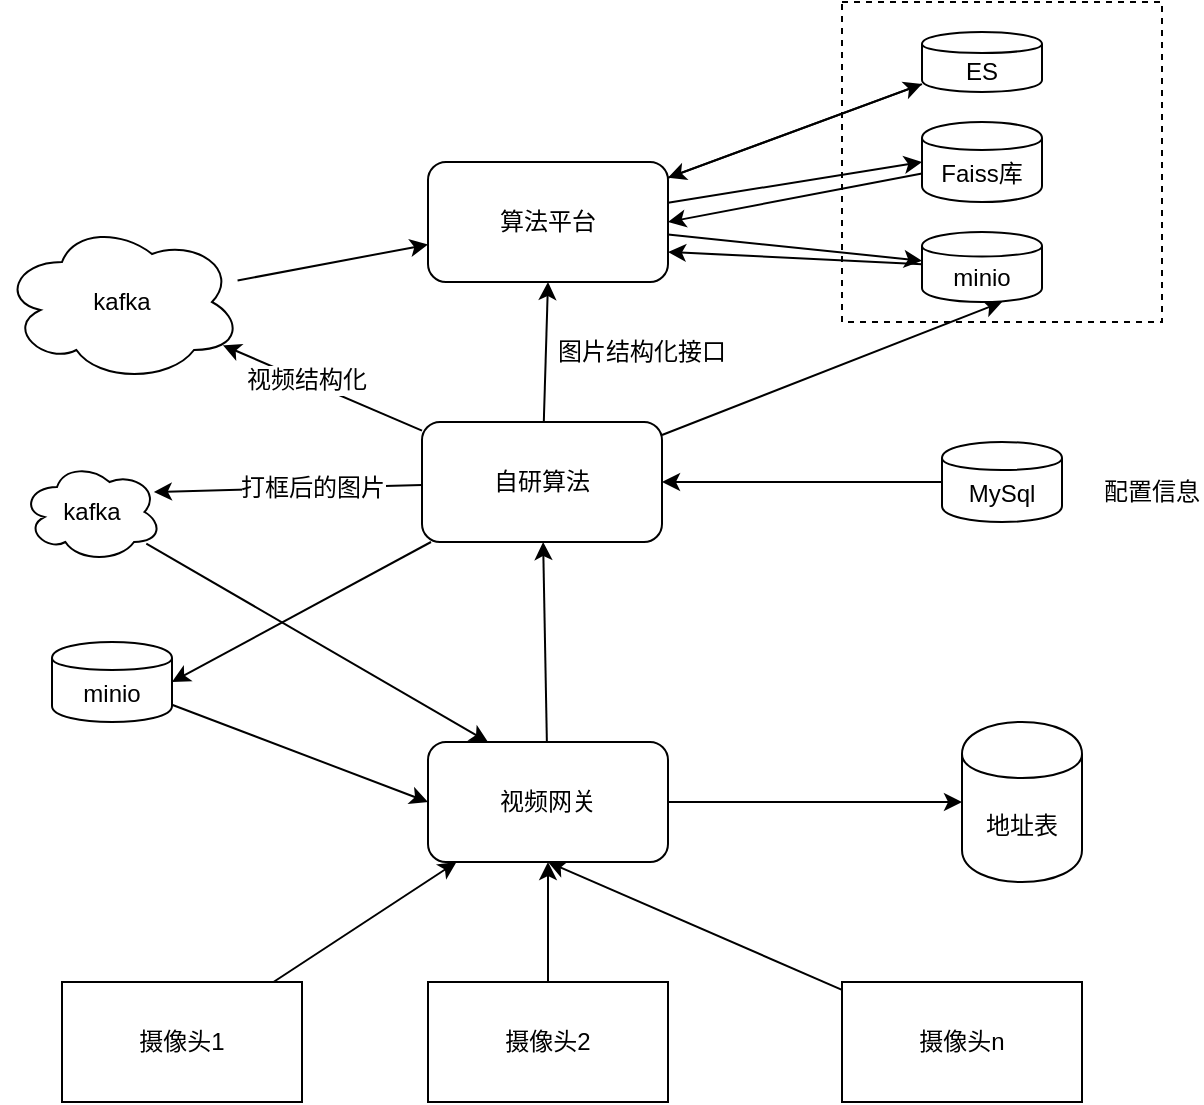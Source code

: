 <mxfile version="11.1.2" type="github"><diagram id="u7p1DEd6afulEDqwYwcf" name="Page-1"><mxGraphModel dx="937" dy="575" grid="1" gridSize="10" guides="1" tooltips="1" connect="1" arrows="1" fold="1" page="1" pageScale="1" pageWidth="827" pageHeight="1169" math="0" shadow="0"><root><mxCell id="0"/><mxCell id="1" parent="0"/><mxCell id="MAFW5EExq2gT35Qe0n1q-27" value="" style="rounded=0;whiteSpace=wrap;html=1;dashed=1;" parent="1" vertex="1"><mxGeometry x="520" y="160" width="160" height="160" as="geometry"/></mxCell><mxCell id="MAFW5EExq2gT35Qe0n1q-16" style="edgeStyle=none;rounded=0;orthogonalLoop=1;jettySize=auto;html=1;entryX=0.5;entryY=1;entryDx=0;entryDy=0;" parent="1" source="MAFW5EExq2gT35Qe0n1q-1" target="MAFW5EExq2gT35Qe0n1q-15" edge="1"><mxGeometry relative="1" as="geometry"/></mxCell><mxCell id="MAFW5EExq2gT35Qe0n1q-19" style="edgeStyle=none;rounded=0;orthogonalLoop=1;jettySize=auto;html=1;" parent="1" source="MAFW5EExq2gT35Qe0n1q-1" target="MAFW5EExq2gT35Qe0n1q-18" edge="1"><mxGeometry relative="1" as="geometry"/></mxCell><mxCell id="MAFW5EExq2gT35Qe0n1q-44" value="视频结构化" style="text;html=1;resizable=0;points=[];align=center;verticalAlign=middle;labelBackgroundColor=#ffffff;" parent="MAFW5EExq2gT35Qe0n1q-19" vertex="1" connectable="0"><mxGeometry x="0.176" y="-1" relative="1" as="geometry"><mxPoint as="offset"/></mxGeometry></mxCell><mxCell id="MAFW5EExq2gT35Qe0n1q-31" style="edgeStyle=none;rounded=0;orthogonalLoop=1;jettySize=auto;html=1;entryX=0.942;entryY=0.3;entryDx=0;entryDy=0;entryPerimeter=0;" parent="1" source="MAFW5EExq2gT35Qe0n1q-1" target="MAFW5EExq2gT35Qe0n1q-30" edge="1"><mxGeometry relative="1" as="geometry"/></mxCell><mxCell id="MAFW5EExq2gT35Qe0n1q-32" value="打框后的图片" style="text;html=1;resizable=0;points=[];align=center;verticalAlign=middle;labelBackgroundColor=#ffffff;" parent="MAFW5EExq2gT35Qe0n1q-31" vertex="1" connectable="0"><mxGeometry x="-0.178" relative="1" as="geometry"><mxPoint as="offset"/></mxGeometry></mxCell><mxCell id="MAFW5EExq2gT35Qe0n1q-34" style="edgeStyle=none;rounded=0;orthogonalLoop=1;jettySize=auto;html=1;entryX=1;entryY=0.5;entryDx=0;entryDy=0;" parent="1" source="MAFW5EExq2gT35Qe0n1q-1" target="MAFW5EExq2gT35Qe0n1q-33" edge="1"><mxGeometry relative="1" as="geometry"/></mxCell><mxCell id="MAFW5EExq2gT35Qe0n1q-48" style="edgeStyle=none;rounded=0;orthogonalLoop=1;jettySize=auto;html=1;entryX=0.667;entryY=1;entryDx=0;entryDy=0;entryPerimeter=0;" parent="1" source="MAFW5EExq2gT35Qe0n1q-1" target="MAFW5EExq2gT35Qe0n1q-35" edge="1"><mxGeometry relative="1" as="geometry"/></mxCell><mxCell id="MAFW5EExq2gT35Qe0n1q-1" value="自研算法" style="rounded=1;whiteSpace=wrap;html=1;" parent="1" vertex="1"><mxGeometry x="310" y="370" width="120" height="60" as="geometry"/></mxCell><mxCell id="MAFW5EExq2gT35Qe0n1q-13" style="edgeStyle=none;rounded=0;orthogonalLoop=1;jettySize=auto;html=1;entryX=0;entryY=0.5;entryDx=0;entryDy=0;" parent="1" source="MAFW5EExq2gT35Qe0n1q-2" target="MAFW5EExq2gT35Qe0n1q-12" edge="1"><mxGeometry relative="1" as="geometry"/></mxCell><mxCell id="MAFW5EExq2gT35Qe0n1q-14" style="edgeStyle=none;rounded=0;orthogonalLoop=1;jettySize=auto;html=1;" parent="1" source="MAFW5EExq2gT35Qe0n1q-2" target="MAFW5EExq2gT35Qe0n1q-1" edge="1"><mxGeometry relative="1" as="geometry"/></mxCell><mxCell id="MAFW5EExq2gT35Qe0n1q-2" value="视频网关" style="rounded=1;whiteSpace=wrap;html=1;" parent="1" vertex="1"><mxGeometry x="313" y="530" width="120" height="60" as="geometry"/></mxCell><mxCell id="MAFW5EExq2gT35Qe0n1q-9" style="rounded=0;orthogonalLoop=1;jettySize=auto;html=1;" parent="1" source="MAFW5EExq2gT35Qe0n1q-3" target="MAFW5EExq2gT35Qe0n1q-2" edge="1"><mxGeometry relative="1" as="geometry"/></mxCell><mxCell id="MAFW5EExq2gT35Qe0n1q-3" value="摄像头1" style="rounded=0;whiteSpace=wrap;html=1;" parent="1" vertex="1"><mxGeometry x="130" y="650" width="120" height="60" as="geometry"/></mxCell><mxCell id="MAFW5EExq2gT35Qe0n1q-10" value="" style="edgeStyle=none;rounded=0;orthogonalLoop=1;jettySize=auto;html=1;" parent="1" source="MAFW5EExq2gT35Qe0n1q-4" target="MAFW5EExq2gT35Qe0n1q-2" edge="1"><mxGeometry relative="1" as="geometry"/></mxCell><mxCell id="MAFW5EExq2gT35Qe0n1q-4" value="摄像头2" style="rounded=0;whiteSpace=wrap;html=1;" parent="1" vertex="1"><mxGeometry x="313" y="650" width="120" height="60" as="geometry"/></mxCell><mxCell id="MAFW5EExq2gT35Qe0n1q-11" style="edgeStyle=none;rounded=0;orthogonalLoop=1;jettySize=auto;html=1;entryX=0.5;entryY=1;entryDx=0;entryDy=0;" parent="1" source="MAFW5EExq2gT35Qe0n1q-5" target="MAFW5EExq2gT35Qe0n1q-2" edge="1"><mxGeometry relative="1" as="geometry"/></mxCell><mxCell id="MAFW5EExq2gT35Qe0n1q-5" value="摄像头n" style="rounded=0;whiteSpace=wrap;html=1;" parent="1" vertex="1"><mxGeometry x="520" y="650" width="120" height="60" as="geometry"/></mxCell><mxCell id="MAFW5EExq2gT35Qe0n1q-7" style="edgeStyle=orthogonalEdgeStyle;rounded=0;orthogonalLoop=1;jettySize=auto;html=1;entryX=1;entryY=0.5;entryDx=0;entryDy=0;" parent="1" source="MAFW5EExq2gT35Qe0n1q-6" target="MAFW5EExq2gT35Qe0n1q-1" edge="1"><mxGeometry relative="1" as="geometry"><mxPoint x="440" y="420" as="targetPoint"/><Array as="points"/></mxGeometry></mxCell><mxCell id="MAFW5EExq2gT35Qe0n1q-6" value="MySql" style="shape=cylinder;whiteSpace=wrap;html=1;boundedLbl=1;backgroundOutline=1;" parent="1" vertex="1"><mxGeometry x="570" y="380" width="60" height="40" as="geometry"/></mxCell><mxCell id="MAFW5EExq2gT35Qe0n1q-8" value="配置信息" style="text;html=1;strokeColor=none;fillColor=none;align=center;verticalAlign=middle;whiteSpace=wrap;rounded=0;" parent="1" vertex="1"><mxGeometry x="650" y="395" width="50" height="20" as="geometry"/></mxCell><mxCell id="MAFW5EExq2gT35Qe0n1q-12" value="地址表" style="shape=cylinder;whiteSpace=wrap;html=1;boundedLbl=1;backgroundOutline=1;" parent="1" vertex="1"><mxGeometry x="580" y="520" width="60" height="80" as="geometry"/></mxCell><mxCell id="MAFW5EExq2gT35Qe0n1q-22" style="edgeStyle=none;rounded=0;orthogonalLoop=1;jettySize=auto;html=1;entryX=0;entryY=0.5;entryDx=0;entryDy=0;" parent="1" source="MAFW5EExq2gT35Qe0n1q-15" target="MAFW5EExq2gT35Qe0n1q-21" edge="1"><mxGeometry relative="1" as="geometry"/></mxCell><mxCell id="MAFW5EExq2gT35Qe0n1q-25" style="edgeStyle=none;rounded=0;orthogonalLoop=1;jettySize=auto;html=1;" parent="1" source="MAFW5EExq2gT35Qe0n1q-15" target="MAFW5EExq2gT35Qe0n1q-24" edge="1"><mxGeometry relative="1" as="geometry"/></mxCell><mxCell id="MAFW5EExq2gT35Qe0n1q-45" style="edgeStyle=none;rounded=0;orthogonalLoop=1;jettySize=auto;html=1;" parent="1" source="MAFW5EExq2gT35Qe0n1q-15" target="MAFW5EExq2gT35Qe0n1q-35" edge="1"><mxGeometry relative="1" as="geometry"/></mxCell><mxCell id="MAFW5EExq2gT35Qe0n1q-15" value="算法平台" style="rounded=1;whiteSpace=wrap;html=1;" parent="1" vertex="1"><mxGeometry x="313" y="240" width="120" height="60" as="geometry"/></mxCell><mxCell id="MAFW5EExq2gT35Qe0n1q-17" value="图片结构化接口" style="text;html=1;strokeColor=none;fillColor=none;align=center;verticalAlign=middle;whiteSpace=wrap;rounded=0;" parent="1" vertex="1"><mxGeometry x="370" y="325" width="100" height="20" as="geometry"/></mxCell><mxCell id="MAFW5EExq2gT35Qe0n1q-20" style="edgeStyle=none;rounded=0;orthogonalLoop=1;jettySize=auto;html=1;" parent="1" source="MAFW5EExq2gT35Qe0n1q-18" target="MAFW5EExq2gT35Qe0n1q-15" edge="1"><mxGeometry relative="1" as="geometry"/></mxCell><mxCell id="MAFW5EExq2gT35Qe0n1q-18" value="kafka" style="ellipse;shape=cloud;whiteSpace=wrap;html=1;" parent="1" vertex="1"><mxGeometry x="100" y="270" width="120" height="80" as="geometry"/></mxCell><mxCell id="MAFW5EExq2gT35Qe0n1q-23" style="edgeStyle=none;rounded=0;orthogonalLoop=1;jettySize=auto;html=1;entryX=1;entryY=0.5;entryDx=0;entryDy=0;" parent="1" source="MAFW5EExq2gT35Qe0n1q-21" target="MAFW5EExq2gT35Qe0n1q-15" edge="1"><mxGeometry relative="1" as="geometry"/></mxCell><mxCell id="MAFW5EExq2gT35Qe0n1q-21" value="Faiss库" style="shape=cylinder;whiteSpace=wrap;html=1;boundedLbl=1;backgroundOutline=1;" parent="1" vertex="1"><mxGeometry x="560" y="220" width="60" height="40" as="geometry"/></mxCell><mxCell id="MAFW5EExq2gT35Qe0n1q-26" style="edgeStyle=none;rounded=0;orthogonalLoop=1;jettySize=auto;html=1;" parent="1" source="MAFW5EExq2gT35Qe0n1q-24" target="MAFW5EExq2gT35Qe0n1q-15" edge="1"><mxGeometry relative="1" as="geometry"/></mxCell><mxCell id="MAFW5EExq2gT35Qe0n1q-24" value="ES" style="shape=cylinder;whiteSpace=wrap;html=1;boundedLbl=1;backgroundOutline=1;" parent="1" vertex="1"><mxGeometry x="560" y="175" width="60" height="30" as="geometry"/></mxCell><mxCell id="MAFW5EExq2gT35Qe0n1q-39" style="edgeStyle=none;rounded=0;orthogonalLoop=1;jettySize=auto;html=1;entryX=0.25;entryY=0;entryDx=0;entryDy=0;" parent="1" source="MAFW5EExq2gT35Qe0n1q-30" target="MAFW5EExq2gT35Qe0n1q-2" edge="1"><mxGeometry relative="1" as="geometry"/></mxCell><mxCell id="MAFW5EExq2gT35Qe0n1q-30" value="kafka" style="ellipse;shape=cloud;whiteSpace=wrap;html=1;" parent="1" vertex="1"><mxGeometry x="110" y="390" width="70" height="50" as="geometry"/></mxCell><mxCell id="MAFW5EExq2gT35Qe0n1q-40" style="edgeStyle=none;rounded=0;orthogonalLoop=1;jettySize=auto;html=1;entryX=0;entryY=0.5;entryDx=0;entryDy=0;" parent="1" source="MAFW5EExq2gT35Qe0n1q-33" target="MAFW5EExq2gT35Qe0n1q-2" edge="1"><mxGeometry relative="1" as="geometry"/></mxCell><mxCell id="MAFW5EExq2gT35Qe0n1q-33" value="minio" style="shape=cylinder;whiteSpace=wrap;html=1;boundedLbl=1;backgroundOutline=1;" parent="1" vertex="1"><mxGeometry x="125" y="480" width="60" height="40" as="geometry"/></mxCell><mxCell id="MAFW5EExq2gT35Qe0n1q-46" style="edgeStyle=none;rounded=0;orthogonalLoop=1;jettySize=auto;html=1;entryX=1;entryY=0.75;entryDx=0;entryDy=0;" parent="1" source="MAFW5EExq2gT35Qe0n1q-35" target="MAFW5EExq2gT35Qe0n1q-15" edge="1"><mxGeometry relative="1" as="geometry"/></mxCell><mxCell id="MAFW5EExq2gT35Qe0n1q-35" value="minio" style="shape=cylinder;whiteSpace=wrap;html=1;boundedLbl=1;backgroundOutline=1;" parent="1" vertex="1"><mxGeometry x="560" y="275" width="60" height="35" as="geometry"/></mxCell></root></mxGraphModel></diagram></mxfile>